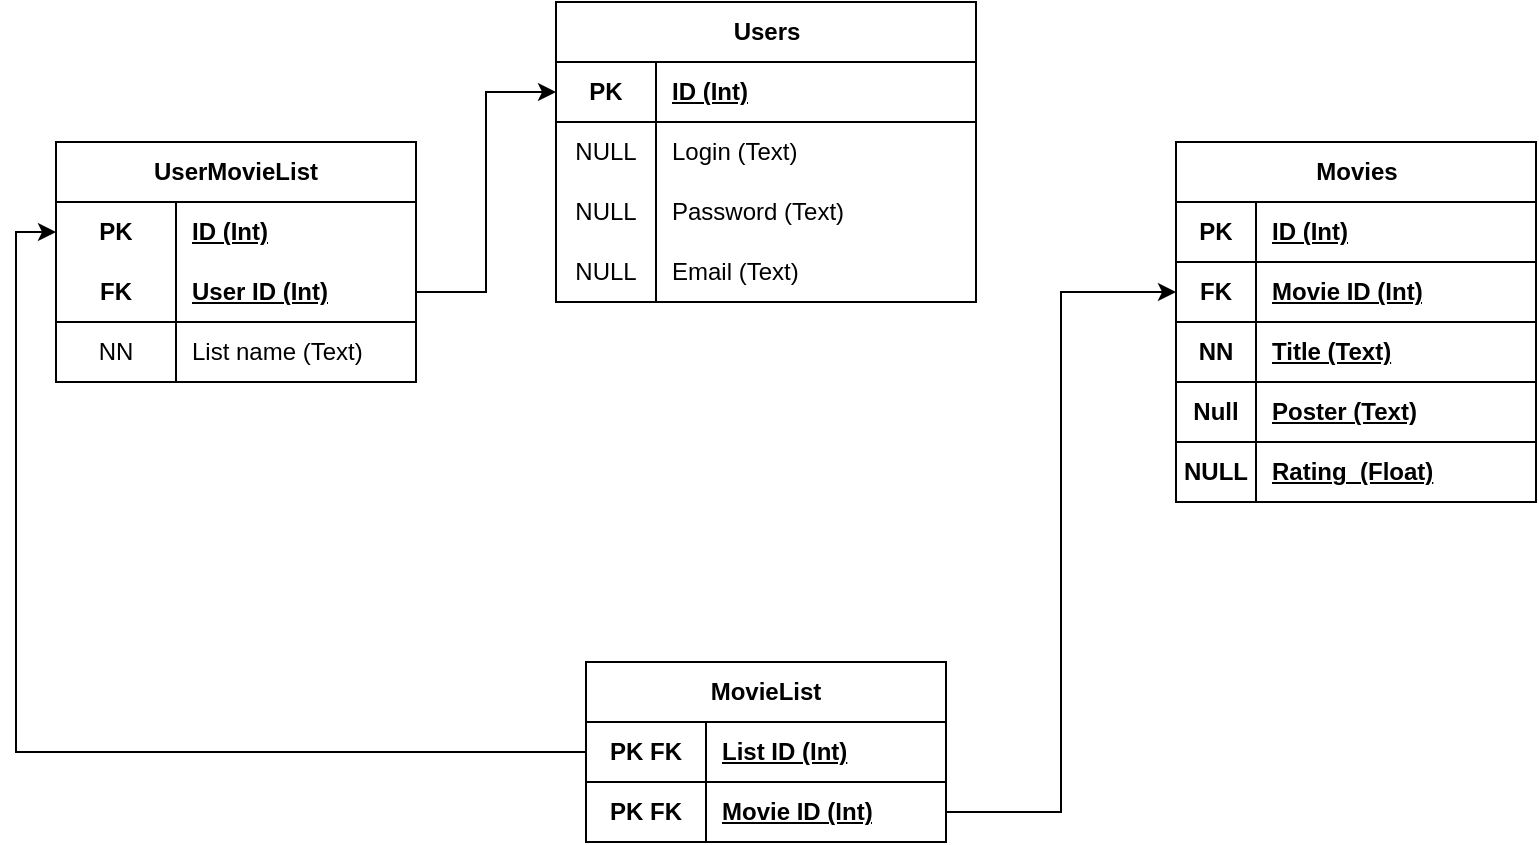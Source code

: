 <mxfile version="24.5.3" type="device">
  <diagram id="bumAaFY8xQlhCZJ6cqjJ" name="Страница — 1">
    <mxGraphModel dx="1434" dy="836" grid="1" gridSize="10" guides="1" tooltips="1" connect="1" arrows="1" fold="1" page="1" pageScale="1" pageWidth="2336" pageHeight="1654" math="0" shadow="0">
      <root>
        <mxCell id="0" />
        <mxCell id="1" parent="0" />
        <mxCell id="mRq495kTfZGZHHkkGKpH-1" value="Users" style="shape=table;startSize=30;container=1;collapsible=1;childLayout=tableLayout;fixedRows=1;rowLines=0;fontStyle=1;align=center;resizeLast=1;html=1;" parent="1" vertex="1">
          <mxGeometry x="320" y="170" width="210" height="150" as="geometry" />
        </mxCell>
        <mxCell id="mRq495kTfZGZHHkkGKpH-2" value="" style="shape=tableRow;horizontal=0;startSize=0;swimlaneHead=0;swimlaneBody=0;fillColor=none;collapsible=0;dropTarget=0;points=[[0,0.5],[1,0.5]];portConstraint=eastwest;top=0;left=0;right=0;bottom=1;" parent="mRq495kTfZGZHHkkGKpH-1" vertex="1">
          <mxGeometry y="30" width="210" height="30" as="geometry" />
        </mxCell>
        <mxCell id="mRq495kTfZGZHHkkGKpH-3" value="PK" style="shape=partialRectangle;connectable=0;fillColor=none;top=0;left=0;bottom=0;right=0;fontStyle=1;overflow=hidden;whiteSpace=wrap;html=1;" parent="mRq495kTfZGZHHkkGKpH-2" vertex="1">
          <mxGeometry width="50" height="30" as="geometry">
            <mxRectangle width="50" height="30" as="alternateBounds" />
          </mxGeometry>
        </mxCell>
        <mxCell id="mRq495kTfZGZHHkkGKpH-4" value="ID (Int)" style="shape=partialRectangle;connectable=0;fillColor=none;top=0;left=0;bottom=0;right=0;align=left;spacingLeft=6;fontStyle=5;overflow=hidden;whiteSpace=wrap;html=1;" parent="mRq495kTfZGZHHkkGKpH-2" vertex="1">
          <mxGeometry x="50" width="160" height="30" as="geometry">
            <mxRectangle width="160" height="30" as="alternateBounds" />
          </mxGeometry>
        </mxCell>
        <mxCell id="mRq495kTfZGZHHkkGKpH-20" value="" style="shape=tableRow;horizontal=0;startSize=0;swimlaneHead=0;swimlaneBody=0;fillColor=none;collapsible=0;dropTarget=0;points=[[0,0.5],[1,0.5]];portConstraint=eastwest;top=0;left=0;right=0;bottom=0;" parent="mRq495kTfZGZHHkkGKpH-1" vertex="1">
          <mxGeometry y="60" width="210" height="30" as="geometry" />
        </mxCell>
        <mxCell id="mRq495kTfZGZHHkkGKpH-21" value="NULL" style="shape=partialRectangle;connectable=0;fillColor=none;top=0;left=0;bottom=0;right=0;editable=1;overflow=hidden;whiteSpace=wrap;html=1;" parent="mRq495kTfZGZHHkkGKpH-20" vertex="1">
          <mxGeometry width="50" height="30" as="geometry">
            <mxRectangle width="50" height="30" as="alternateBounds" />
          </mxGeometry>
        </mxCell>
        <mxCell id="mRq495kTfZGZHHkkGKpH-22" value="Login (Text)" style="shape=partialRectangle;connectable=0;fillColor=none;top=0;left=0;bottom=0;right=0;align=left;spacingLeft=6;overflow=hidden;whiteSpace=wrap;html=1;" parent="mRq495kTfZGZHHkkGKpH-20" vertex="1">
          <mxGeometry x="50" width="160" height="30" as="geometry">
            <mxRectangle width="160" height="30" as="alternateBounds" />
          </mxGeometry>
        </mxCell>
        <mxCell id="mRq495kTfZGZHHkkGKpH-23" value="" style="shape=tableRow;horizontal=0;startSize=0;swimlaneHead=0;swimlaneBody=0;fillColor=none;collapsible=0;dropTarget=0;points=[[0,0.5],[1,0.5]];portConstraint=eastwest;top=0;left=0;right=0;bottom=0;" parent="mRq495kTfZGZHHkkGKpH-1" vertex="1">
          <mxGeometry y="90" width="210" height="30" as="geometry" />
        </mxCell>
        <mxCell id="mRq495kTfZGZHHkkGKpH-24" value="NULL" style="shape=partialRectangle;connectable=0;fillColor=none;top=0;left=0;bottom=0;right=0;editable=1;overflow=hidden;whiteSpace=wrap;html=1;" parent="mRq495kTfZGZHHkkGKpH-23" vertex="1">
          <mxGeometry width="50" height="30" as="geometry">
            <mxRectangle width="50" height="30" as="alternateBounds" />
          </mxGeometry>
        </mxCell>
        <mxCell id="mRq495kTfZGZHHkkGKpH-25" value="Password (Text)" style="shape=partialRectangle;connectable=0;fillColor=none;top=0;left=0;bottom=0;right=0;align=left;spacingLeft=6;overflow=hidden;whiteSpace=wrap;html=1;" parent="mRq495kTfZGZHHkkGKpH-23" vertex="1">
          <mxGeometry x="50" width="160" height="30" as="geometry">
            <mxRectangle width="160" height="30" as="alternateBounds" />
          </mxGeometry>
        </mxCell>
        <mxCell id="mRq495kTfZGZHHkkGKpH-26" value="" style="shape=tableRow;horizontal=0;startSize=0;swimlaneHead=0;swimlaneBody=0;fillColor=none;collapsible=0;dropTarget=0;points=[[0,0.5],[1,0.5]];portConstraint=eastwest;top=0;left=0;right=0;bottom=0;" parent="mRq495kTfZGZHHkkGKpH-1" vertex="1">
          <mxGeometry y="120" width="210" height="30" as="geometry" />
        </mxCell>
        <mxCell id="mRq495kTfZGZHHkkGKpH-27" value="NULL" style="shape=partialRectangle;connectable=0;fillColor=none;top=0;left=0;bottom=0;right=0;editable=1;overflow=hidden;whiteSpace=wrap;html=1;" parent="mRq495kTfZGZHHkkGKpH-26" vertex="1">
          <mxGeometry width="50" height="30" as="geometry">
            <mxRectangle width="50" height="30" as="alternateBounds" />
          </mxGeometry>
        </mxCell>
        <mxCell id="mRq495kTfZGZHHkkGKpH-28" value="Email (Text)" style="shape=partialRectangle;connectable=0;fillColor=none;top=0;left=0;bottom=0;right=0;align=left;spacingLeft=6;overflow=hidden;whiteSpace=wrap;html=1;" parent="mRq495kTfZGZHHkkGKpH-26" vertex="1">
          <mxGeometry x="50" width="160" height="30" as="geometry">
            <mxRectangle width="160" height="30" as="alternateBounds" />
          </mxGeometry>
        </mxCell>
        <mxCell id="mRq495kTfZGZHHkkGKpH-32" value="Movies" style="shape=table;startSize=30;container=1;collapsible=1;childLayout=tableLayout;fixedRows=1;rowLines=0;fontStyle=1;align=center;resizeLast=1;html=1;" parent="1" vertex="1">
          <mxGeometry x="630" y="240" width="180" height="180" as="geometry" />
        </mxCell>
        <mxCell id="mRq495kTfZGZHHkkGKpH-33" value="" style="shape=tableRow;horizontal=0;startSize=0;swimlaneHead=0;swimlaneBody=0;fillColor=none;collapsible=0;dropTarget=0;points=[[0,0.5],[1,0.5]];portConstraint=eastwest;top=0;left=0;right=0;bottom=1;" parent="mRq495kTfZGZHHkkGKpH-32" vertex="1">
          <mxGeometry y="30" width="180" height="30" as="geometry" />
        </mxCell>
        <mxCell id="mRq495kTfZGZHHkkGKpH-34" value="PK" style="shape=partialRectangle;connectable=0;fillColor=none;top=0;left=0;bottom=0;right=0;fontStyle=1;overflow=hidden;whiteSpace=wrap;html=1;" parent="mRq495kTfZGZHHkkGKpH-33" vertex="1">
          <mxGeometry width="40" height="30" as="geometry">
            <mxRectangle width="40" height="30" as="alternateBounds" />
          </mxGeometry>
        </mxCell>
        <mxCell id="mRq495kTfZGZHHkkGKpH-35" value="ID (Int)" style="shape=partialRectangle;connectable=0;fillColor=none;top=0;left=0;bottom=0;right=0;align=left;spacingLeft=6;fontStyle=5;overflow=hidden;whiteSpace=wrap;html=1;" parent="mRq495kTfZGZHHkkGKpH-33" vertex="1">
          <mxGeometry x="40" width="140" height="30" as="geometry">
            <mxRectangle width="140" height="30" as="alternateBounds" />
          </mxGeometry>
        </mxCell>
        <mxCell id="YDPc2jkZ0Zj_qF7XnmV1-1" value="" style="shape=tableRow;horizontal=0;startSize=0;swimlaneHead=0;swimlaneBody=0;fillColor=none;collapsible=0;dropTarget=0;points=[[0,0.5],[1,0.5]];portConstraint=eastwest;top=0;left=0;right=0;bottom=1;" parent="mRq495kTfZGZHHkkGKpH-32" vertex="1">
          <mxGeometry y="60" width="180" height="30" as="geometry" />
        </mxCell>
        <mxCell id="YDPc2jkZ0Zj_qF7XnmV1-2" value="FK" style="shape=partialRectangle;connectable=0;fillColor=none;top=0;left=0;bottom=0;right=0;fontStyle=1;overflow=hidden;whiteSpace=wrap;html=1;" parent="YDPc2jkZ0Zj_qF7XnmV1-1" vertex="1">
          <mxGeometry width="40" height="30" as="geometry">
            <mxRectangle width="40" height="30" as="alternateBounds" />
          </mxGeometry>
        </mxCell>
        <mxCell id="YDPc2jkZ0Zj_qF7XnmV1-3" value="Movie ID (Int)" style="shape=partialRectangle;connectable=0;fillColor=none;top=0;left=0;bottom=0;right=0;align=left;spacingLeft=6;fontStyle=5;overflow=hidden;whiteSpace=wrap;html=1;" parent="YDPc2jkZ0Zj_qF7XnmV1-1" vertex="1">
          <mxGeometry x="40" width="140" height="30" as="geometry">
            <mxRectangle width="140" height="30" as="alternateBounds" />
          </mxGeometry>
        </mxCell>
        <mxCell id="YDPc2jkZ0Zj_qF7XnmV1-10" style="shape=tableRow;horizontal=0;startSize=0;swimlaneHead=0;swimlaneBody=0;fillColor=none;collapsible=0;dropTarget=0;points=[[0,0.5],[1,0.5]];portConstraint=eastwest;top=0;left=0;right=0;bottom=1;" parent="mRq495kTfZGZHHkkGKpH-32" vertex="1">
          <mxGeometry y="90" width="180" height="30" as="geometry" />
        </mxCell>
        <mxCell id="YDPc2jkZ0Zj_qF7XnmV1-11" value="NN" style="shape=partialRectangle;connectable=0;fillColor=none;top=0;left=0;bottom=0;right=0;fontStyle=1;overflow=hidden;whiteSpace=wrap;html=1;" parent="YDPc2jkZ0Zj_qF7XnmV1-10" vertex="1">
          <mxGeometry width="40" height="30" as="geometry">
            <mxRectangle width="40" height="30" as="alternateBounds" />
          </mxGeometry>
        </mxCell>
        <mxCell id="YDPc2jkZ0Zj_qF7XnmV1-12" value="Title (Text)" style="shape=partialRectangle;connectable=0;fillColor=none;top=0;left=0;bottom=0;right=0;align=left;spacingLeft=6;fontStyle=5;overflow=hidden;whiteSpace=wrap;html=1;" parent="YDPc2jkZ0Zj_qF7XnmV1-10" vertex="1">
          <mxGeometry x="40" width="140" height="30" as="geometry">
            <mxRectangle width="140" height="30" as="alternateBounds" />
          </mxGeometry>
        </mxCell>
        <mxCell id="YDPc2jkZ0Zj_qF7XnmV1-13" style="shape=tableRow;horizontal=0;startSize=0;swimlaneHead=0;swimlaneBody=0;fillColor=none;collapsible=0;dropTarget=0;points=[[0,0.5],[1,0.5]];portConstraint=eastwest;top=0;left=0;right=0;bottom=1;" parent="mRq495kTfZGZHHkkGKpH-32" vertex="1">
          <mxGeometry y="120" width="180" height="30" as="geometry" />
        </mxCell>
        <mxCell id="YDPc2jkZ0Zj_qF7XnmV1-14" value="Null" style="shape=partialRectangle;connectable=0;fillColor=none;top=0;left=0;bottom=0;right=0;fontStyle=1;overflow=hidden;whiteSpace=wrap;html=1;" parent="YDPc2jkZ0Zj_qF7XnmV1-13" vertex="1">
          <mxGeometry width="40" height="30" as="geometry">
            <mxRectangle width="40" height="30" as="alternateBounds" />
          </mxGeometry>
        </mxCell>
        <mxCell id="YDPc2jkZ0Zj_qF7XnmV1-15" value="Poster (Text)" style="shape=partialRectangle;connectable=0;fillColor=none;top=0;left=0;bottom=0;right=0;align=left;spacingLeft=6;fontStyle=5;overflow=hidden;whiteSpace=wrap;html=1;" parent="YDPc2jkZ0Zj_qF7XnmV1-13" vertex="1">
          <mxGeometry x="40" width="140" height="30" as="geometry">
            <mxRectangle width="140" height="30" as="alternateBounds" />
          </mxGeometry>
        </mxCell>
        <mxCell id="ZA1U5kCUr6qGFv449BV8-1" value="" style="shape=tableRow;horizontal=0;startSize=0;swimlaneHead=0;swimlaneBody=0;fillColor=none;collapsible=0;dropTarget=0;points=[[0,0.5],[1,0.5]];portConstraint=eastwest;top=0;left=0;right=0;bottom=1;" vertex="1" parent="mRq495kTfZGZHHkkGKpH-32">
          <mxGeometry y="150" width="180" height="30" as="geometry" />
        </mxCell>
        <mxCell id="ZA1U5kCUr6qGFv449BV8-2" value="NULL" style="shape=partialRectangle;connectable=0;fillColor=none;top=0;left=0;bottom=0;right=0;fontStyle=1;overflow=hidden;whiteSpace=wrap;html=1;" vertex="1" parent="ZA1U5kCUr6qGFv449BV8-1">
          <mxGeometry width="40" height="30" as="geometry">
            <mxRectangle width="40" height="30" as="alternateBounds" />
          </mxGeometry>
        </mxCell>
        <mxCell id="ZA1U5kCUr6qGFv449BV8-3" value="Rating&amp;nbsp; (Float)" style="shape=partialRectangle;connectable=0;fillColor=none;top=0;left=0;bottom=0;right=0;align=left;spacingLeft=6;fontStyle=5;overflow=hidden;whiteSpace=wrap;html=1;" vertex="1" parent="ZA1U5kCUr6qGFv449BV8-1">
          <mxGeometry x="40" width="140" height="30" as="geometry">
            <mxRectangle width="140" height="30" as="alternateBounds" />
          </mxGeometry>
        </mxCell>
        <mxCell id="mRq495kTfZGZHHkkGKpH-48" value="UserMovieList" style="shape=table;startSize=30;container=1;collapsible=1;childLayout=tableLayout;fixedRows=1;rowLines=0;fontStyle=1;align=center;resizeLast=1;html=1;whiteSpace=wrap;" parent="1" vertex="1">
          <mxGeometry x="70" y="240" width="180" height="120" as="geometry" />
        </mxCell>
        <mxCell id="mRq495kTfZGZHHkkGKpH-49" value="" style="shape=tableRow;horizontal=0;startSize=0;swimlaneHead=0;swimlaneBody=0;fillColor=none;collapsible=0;dropTarget=0;points=[[0,0.5],[1,0.5]];portConstraint=eastwest;top=0;left=0;right=0;bottom=0;html=1;" parent="mRq495kTfZGZHHkkGKpH-48" vertex="1">
          <mxGeometry y="30" width="180" height="30" as="geometry" />
        </mxCell>
        <mxCell id="mRq495kTfZGZHHkkGKpH-50" value="PK" style="shape=partialRectangle;connectable=0;fillColor=none;top=0;left=0;bottom=0;right=0;fontStyle=1;overflow=hidden;html=1;whiteSpace=wrap;" parent="mRq495kTfZGZHHkkGKpH-49" vertex="1">
          <mxGeometry width="60" height="30" as="geometry">
            <mxRectangle width="60" height="30" as="alternateBounds" />
          </mxGeometry>
        </mxCell>
        <mxCell id="mRq495kTfZGZHHkkGKpH-51" value="ID (Int)" style="shape=partialRectangle;connectable=0;fillColor=none;top=0;left=0;bottom=0;right=0;align=left;spacingLeft=6;fontStyle=5;overflow=hidden;html=1;whiteSpace=wrap;" parent="mRq495kTfZGZHHkkGKpH-49" vertex="1">
          <mxGeometry x="60" width="120" height="30" as="geometry">
            <mxRectangle width="120" height="30" as="alternateBounds" />
          </mxGeometry>
        </mxCell>
        <mxCell id="mRq495kTfZGZHHkkGKpH-52" value="" style="shape=tableRow;horizontal=0;startSize=0;swimlaneHead=0;swimlaneBody=0;fillColor=none;collapsible=0;dropTarget=0;points=[[0,0.5],[1,0.5]];portConstraint=eastwest;top=0;left=0;right=0;bottom=1;html=1;" parent="mRq495kTfZGZHHkkGKpH-48" vertex="1">
          <mxGeometry y="60" width="180" height="30" as="geometry" />
        </mxCell>
        <mxCell id="mRq495kTfZGZHHkkGKpH-53" value="FK" style="shape=partialRectangle;connectable=0;fillColor=none;top=0;left=0;bottom=0;right=0;fontStyle=1;overflow=hidden;html=1;whiteSpace=wrap;" parent="mRq495kTfZGZHHkkGKpH-52" vertex="1">
          <mxGeometry width="60" height="30" as="geometry">
            <mxRectangle width="60" height="30" as="alternateBounds" />
          </mxGeometry>
        </mxCell>
        <mxCell id="mRq495kTfZGZHHkkGKpH-54" value="User ID (Int)" style="shape=partialRectangle;connectable=0;fillColor=none;top=0;left=0;bottom=0;right=0;align=left;spacingLeft=6;fontStyle=5;overflow=hidden;html=1;whiteSpace=wrap;" parent="mRq495kTfZGZHHkkGKpH-52" vertex="1">
          <mxGeometry x="60" width="120" height="30" as="geometry">
            <mxRectangle width="120" height="30" as="alternateBounds" />
          </mxGeometry>
        </mxCell>
        <mxCell id="mRq495kTfZGZHHkkGKpH-55" value="" style="shape=tableRow;horizontal=0;startSize=0;swimlaneHead=0;swimlaneBody=0;fillColor=none;collapsible=0;dropTarget=0;points=[[0,0.5],[1,0.5]];portConstraint=eastwest;top=0;left=0;right=0;bottom=0;html=1;" parent="mRq495kTfZGZHHkkGKpH-48" vertex="1">
          <mxGeometry y="90" width="180" height="30" as="geometry" />
        </mxCell>
        <mxCell id="mRq495kTfZGZHHkkGKpH-56" value="NN" style="shape=partialRectangle;connectable=0;fillColor=none;top=0;left=0;bottom=0;right=0;editable=1;overflow=hidden;html=1;whiteSpace=wrap;" parent="mRq495kTfZGZHHkkGKpH-55" vertex="1">
          <mxGeometry width="60" height="30" as="geometry">
            <mxRectangle width="60" height="30" as="alternateBounds" />
          </mxGeometry>
        </mxCell>
        <mxCell id="mRq495kTfZGZHHkkGKpH-57" value="List name (Text)" style="shape=partialRectangle;connectable=0;fillColor=none;top=0;left=0;bottom=0;right=0;align=left;spacingLeft=6;overflow=hidden;html=1;whiteSpace=wrap;" parent="mRq495kTfZGZHHkkGKpH-55" vertex="1">
          <mxGeometry x="60" width="120" height="30" as="geometry">
            <mxRectangle width="120" height="30" as="alternateBounds" />
          </mxGeometry>
        </mxCell>
        <mxCell id="mRq495kTfZGZHHkkGKpH-63" style="edgeStyle=orthogonalEdgeStyle;rounded=0;orthogonalLoop=1;jettySize=auto;html=1;entryX=0;entryY=0.5;entryDx=0;entryDy=0;" parent="1" source="mRq495kTfZGZHHkkGKpH-52" target="mRq495kTfZGZHHkkGKpH-2" edge="1">
          <mxGeometry relative="1" as="geometry" />
        </mxCell>
        <mxCell id="mRq495kTfZGZHHkkGKpH-64" value="MovieList" style="shape=table;startSize=30;container=1;collapsible=1;childLayout=tableLayout;fixedRows=1;rowLines=0;fontStyle=1;align=center;resizeLast=1;html=1;whiteSpace=wrap;" parent="1" vertex="1">
          <mxGeometry x="335" y="500" width="180" height="90" as="geometry" />
        </mxCell>
        <mxCell id="mRq495kTfZGZHHkkGKpH-68" value="" style="shape=tableRow;horizontal=0;startSize=0;swimlaneHead=0;swimlaneBody=0;fillColor=none;collapsible=0;dropTarget=0;points=[[0,0.5],[1,0.5]];portConstraint=eastwest;top=0;left=0;right=0;bottom=1;html=1;" parent="mRq495kTfZGZHHkkGKpH-64" vertex="1">
          <mxGeometry y="30" width="180" height="30" as="geometry" />
        </mxCell>
        <mxCell id="mRq495kTfZGZHHkkGKpH-69" value="PK FK" style="shape=partialRectangle;connectable=0;fillColor=none;top=0;left=0;bottom=0;right=0;fontStyle=1;overflow=hidden;html=1;whiteSpace=wrap;" parent="mRq495kTfZGZHHkkGKpH-68" vertex="1">
          <mxGeometry width="60" height="30" as="geometry">
            <mxRectangle width="60" height="30" as="alternateBounds" />
          </mxGeometry>
        </mxCell>
        <mxCell id="mRq495kTfZGZHHkkGKpH-70" value="List ID (Int)" style="shape=partialRectangle;connectable=0;fillColor=none;top=0;left=0;bottom=0;right=0;align=left;spacingLeft=6;fontStyle=5;overflow=hidden;html=1;whiteSpace=wrap;" parent="mRq495kTfZGZHHkkGKpH-68" vertex="1">
          <mxGeometry x="60" width="120" height="30" as="geometry">
            <mxRectangle width="120" height="30" as="alternateBounds" />
          </mxGeometry>
        </mxCell>
        <mxCell id="mRq495kTfZGZHHkkGKpH-84" value="" style="shape=tableRow;horizontal=0;startSize=0;swimlaneHead=0;swimlaneBody=0;fillColor=none;collapsible=0;dropTarget=0;points=[[0,0.5],[1,0.5]];portConstraint=eastwest;top=0;left=0;right=0;bottom=1;html=1;" parent="mRq495kTfZGZHHkkGKpH-64" vertex="1">
          <mxGeometry y="60" width="180" height="30" as="geometry" />
        </mxCell>
        <mxCell id="mRq495kTfZGZHHkkGKpH-85" value="PK FK" style="shape=partialRectangle;connectable=0;fillColor=none;top=0;left=0;bottom=0;right=0;fontStyle=1;overflow=hidden;html=1;whiteSpace=wrap;" parent="mRq495kTfZGZHHkkGKpH-84" vertex="1">
          <mxGeometry width="60" height="30" as="geometry">
            <mxRectangle width="60" height="30" as="alternateBounds" />
          </mxGeometry>
        </mxCell>
        <mxCell id="mRq495kTfZGZHHkkGKpH-86" value="Movie ID (Int)" style="shape=partialRectangle;connectable=0;fillColor=none;top=0;left=0;bottom=0;right=0;align=left;spacingLeft=6;fontStyle=5;overflow=hidden;html=1;whiteSpace=wrap;" parent="mRq495kTfZGZHHkkGKpH-84" vertex="1">
          <mxGeometry x="60" width="120" height="30" as="geometry">
            <mxRectangle width="120" height="30" as="alternateBounds" />
          </mxGeometry>
        </mxCell>
        <mxCell id="mRq495kTfZGZHHkkGKpH-77" style="edgeStyle=orthogonalEdgeStyle;rounded=0;orthogonalLoop=1;jettySize=auto;html=1;entryX=0;entryY=0.5;entryDx=0;entryDy=0;" parent="1" source="mRq495kTfZGZHHkkGKpH-68" target="mRq495kTfZGZHHkkGKpH-49" edge="1">
          <mxGeometry relative="1" as="geometry" />
        </mxCell>
        <mxCell id="siYPJ0gtDi06aKl3FRHC-1" style="edgeStyle=orthogonalEdgeStyle;rounded=0;orthogonalLoop=1;jettySize=auto;html=1;entryX=0;entryY=0.5;entryDx=0;entryDy=0;exitX=1;exitY=0.5;exitDx=0;exitDy=0;" parent="1" source="mRq495kTfZGZHHkkGKpH-84" target="YDPc2jkZ0Zj_qF7XnmV1-1" edge="1">
          <mxGeometry relative="1" as="geometry" />
        </mxCell>
      </root>
    </mxGraphModel>
  </diagram>
</mxfile>
